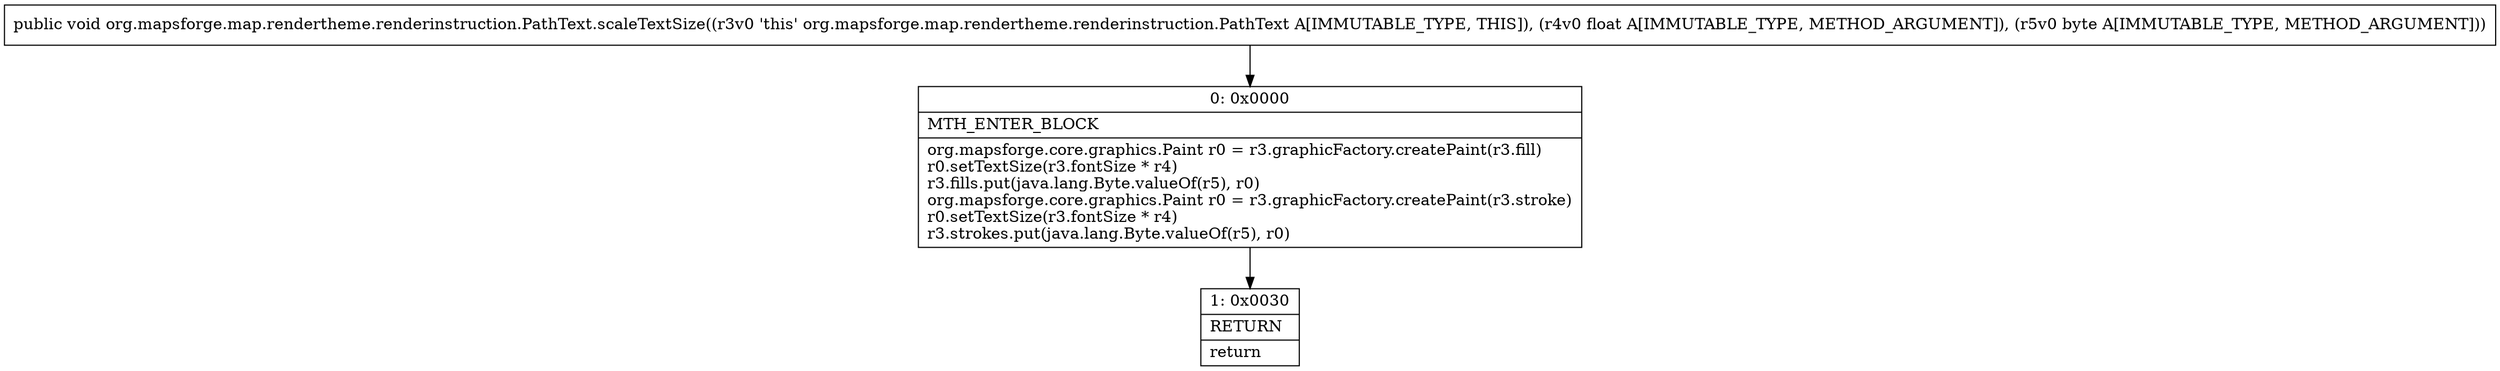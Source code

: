 digraph "CFG fororg.mapsforge.map.rendertheme.renderinstruction.PathText.scaleTextSize(FB)V" {
Node_0 [shape=record,label="{0\:\ 0x0000|MTH_ENTER_BLOCK\l|org.mapsforge.core.graphics.Paint r0 = r3.graphicFactory.createPaint(r3.fill)\lr0.setTextSize(r3.fontSize * r4)\lr3.fills.put(java.lang.Byte.valueOf(r5), r0)\lorg.mapsforge.core.graphics.Paint r0 = r3.graphicFactory.createPaint(r3.stroke)\lr0.setTextSize(r3.fontSize * r4)\lr3.strokes.put(java.lang.Byte.valueOf(r5), r0)\l}"];
Node_1 [shape=record,label="{1\:\ 0x0030|RETURN\l|return\l}"];
MethodNode[shape=record,label="{public void org.mapsforge.map.rendertheme.renderinstruction.PathText.scaleTextSize((r3v0 'this' org.mapsforge.map.rendertheme.renderinstruction.PathText A[IMMUTABLE_TYPE, THIS]), (r4v0 float A[IMMUTABLE_TYPE, METHOD_ARGUMENT]), (r5v0 byte A[IMMUTABLE_TYPE, METHOD_ARGUMENT])) }"];
MethodNode -> Node_0;
Node_0 -> Node_1;
}

